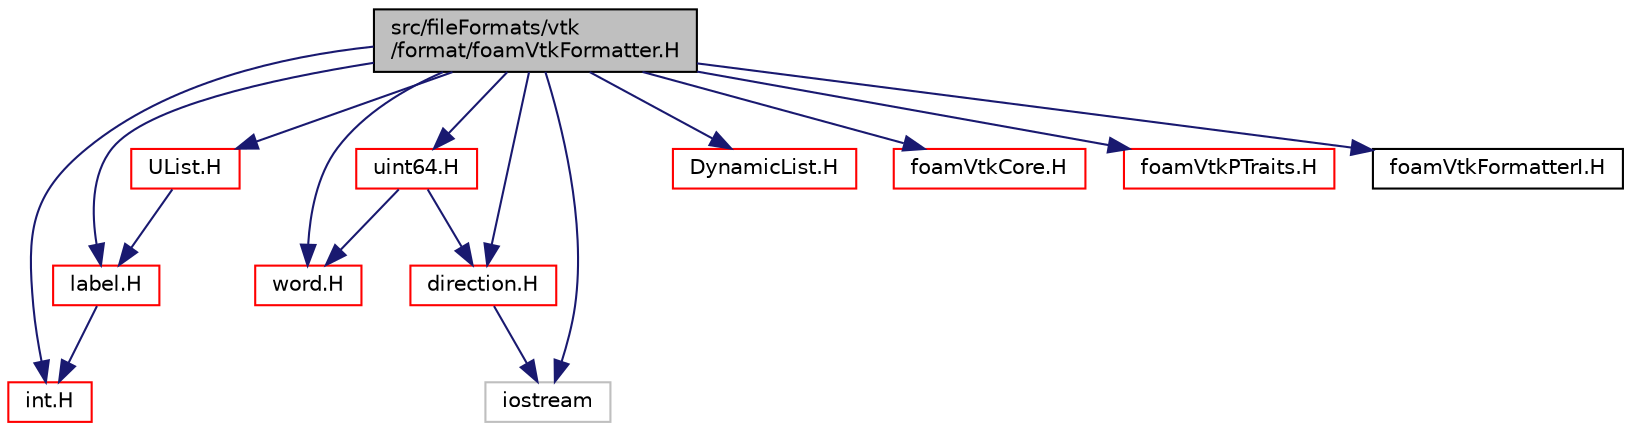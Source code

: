 digraph "src/fileFormats/vtk/format/foamVtkFormatter.H"
{
  bgcolor="transparent";
  edge [fontname="Helvetica",fontsize="10",labelfontname="Helvetica",labelfontsize="10"];
  node [fontname="Helvetica",fontsize="10",shape=record];
  Node1 [label="src/fileFormats/vtk\l/format/foamVtkFormatter.H",height=0.2,width=0.4,color="black", fillcolor="grey75", style="filled" fontcolor="black"];
  Node1 -> Node2 [color="midnightblue",fontsize="10",style="solid",fontname="Helvetica"];
  Node2 [label="int.H",height=0.2,width=0.4,color="red",URL="$int_8H.html",tooltip="System signed integer. "];
  Node1 -> Node3 [color="midnightblue",fontsize="10",style="solid",fontname="Helvetica"];
  Node3 [label="label.H",height=0.2,width=0.4,color="red",URL="$label_8H.html"];
  Node3 -> Node2 [color="midnightblue",fontsize="10",style="solid",fontname="Helvetica"];
  Node1 -> Node4 [color="midnightblue",fontsize="10",style="solid",fontname="Helvetica"];
  Node4 [label="uint64.H",height=0.2,width=0.4,color="red",URL="$uint64_8H.html",tooltip="64bit unsigned integer "];
  Node4 -> Node5 [color="midnightblue",fontsize="10",style="solid",fontname="Helvetica"];
  Node5 [label="word.H",height=0.2,width=0.4,color="red",URL="$word_8H.html"];
  Node4 -> Node6 [color="midnightblue",fontsize="10",style="solid",fontname="Helvetica"];
  Node6 [label="direction.H",height=0.2,width=0.4,color="red",URL="$direction_8H.html",tooltip="Direction is an 8-bit unsigned integer type used to represent the Cartesian directions etc..."];
  Node6 -> Node7 [color="midnightblue",fontsize="10",style="solid",fontname="Helvetica"];
  Node7 [label="iostream",height=0.2,width=0.4,color="grey75"];
  Node1 -> Node6 [color="midnightblue",fontsize="10",style="solid",fontname="Helvetica"];
  Node1 -> Node5 [color="midnightblue",fontsize="10",style="solid",fontname="Helvetica"];
  Node1 -> Node8 [color="midnightblue",fontsize="10",style="solid",fontname="Helvetica"];
  Node8 [label="UList.H",height=0.2,width=0.4,color="red",URL="$UList_8H.html"];
  Node8 -> Node3 [color="midnightblue",fontsize="10",style="solid",fontname="Helvetica"];
  Node1 -> Node9 [color="midnightblue",fontsize="10",style="solid",fontname="Helvetica"];
  Node9 [label="DynamicList.H",height=0.2,width=0.4,color="red",URL="$DynamicList_8H.html"];
  Node1 -> Node10 [color="midnightblue",fontsize="10",style="solid",fontname="Helvetica"];
  Node10 [label="foamVtkCore.H",height=0.2,width=0.4,color="red",URL="$foamVtkCore_8H.html"];
  Node1 -> Node11 [color="midnightblue",fontsize="10",style="solid",fontname="Helvetica"];
  Node11 [label="foamVtkPTraits.H",height=0.2,width=0.4,color="red",URL="$foamVtkPTraits_8H.html"];
  Node1 -> Node7 [color="midnightblue",fontsize="10",style="solid",fontname="Helvetica"];
  Node1 -> Node12 [color="midnightblue",fontsize="10",style="solid",fontname="Helvetica"];
  Node12 [label="foamVtkFormatterI.H",height=0.2,width=0.4,color="black",URL="$foamVtkFormatterI_8H.html"];
}
